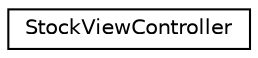 digraph "Graphical Class Hierarchy"
{
 // LATEX_PDF_SIZE
  edge [fontname="Helvetica",fontsize="10",labelfontname="Helvetica",labelfontsize="10"];
  node [fontname="Helvetica",fontsize="10",shape=record];
  rankdir="LR";
  Node0 [label="StockViewController",height=0.2,width=0.4,color="black", fillcolor="white", style="filled",URL="$class_stock_view_controller.html",tooltip=" "];
}
